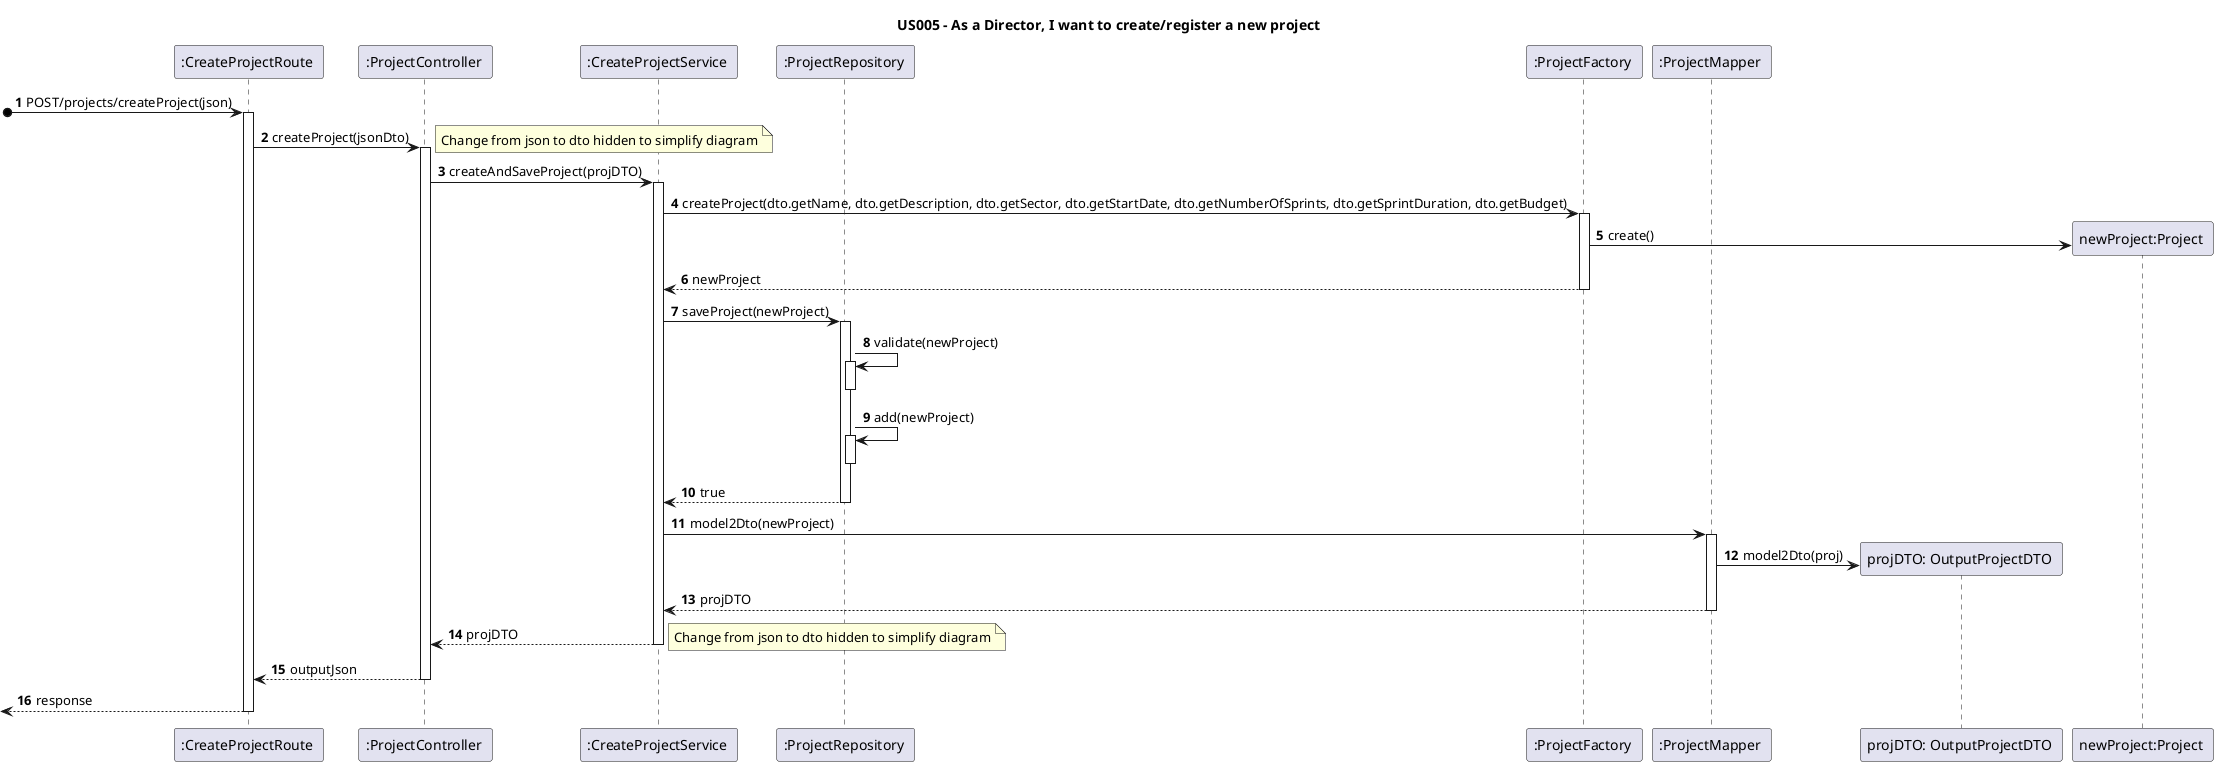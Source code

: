 @startuml
'https://plantuml.com/class-diagram

title US005 - As a Director, I want to create/register a new project

autoactivate on
autonumber


participant ":CreateProjectRoute " as route
participant ":ProjectController " as controller
participant ":CreateProjectService " as service
participant ":ProjectRepository " as store
participant ":ProjectFactory " as factory
participant ":ProjectMapper " as mapper
participant "projDTO: OutputProjectDTO " as dto
participant "newProject:Project " as project


[o->  route: POST/projects/createProject(json)
route -> controller: createProject(jsonDto)

note right
Change from json to dto hidden to simplify diagram
end note

controller -> service: createAndSaveProject(projDTO)
service -> factory: createProject(dto.getName, dto.getDescription, dto.getSector, dto.getStartDate, dto.getNumberOfSprints, dto.getSprintDuration, dto.getBudget)

factory -> project**: create()

factory --> service: newProject

service -> store: saveProject(newProject)
store -> store: validate(newProject)
deactivate store
store -> store: add(newProject)
deactivate store

store --> service: true

service -> mapper: model2Dto(newProject)

mapper -> dto**: model2Dto(proj)

mapper --> service: projDTO

service --> controller: projDTO

note right
Change from json to dto hidden to simplify diagram
end note

controller --> route: outputJson

[<-- route: response

@enduml

